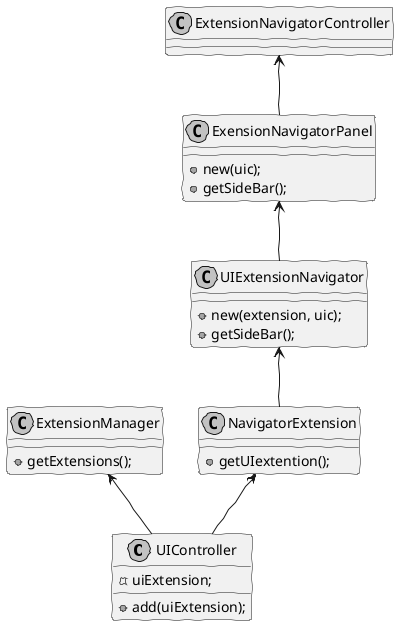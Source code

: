 @startuml core01_01_design_dc.png
skinparam handwritten true
skinparam monochrome true
skinparam packageStyle rect
skinparam defaultFontName FG Virgil
skinparam shadowing false
    
    class UIController {
        -uiExtension;
        +add(uiExtension);
    }    

    class ExtensionManager {
        +getExtensions();
    }
    class NavigatorExtension {
        +getUIextention();
    }

    class UIExtensionNavigator {
        +new(extension, uic);
        +getSideBar();
    }

    class ExensionNavigatorPanel {
        +new(uic);
        +getSideBar();
    }

     class ExtensionNavigatorController{
      }

    
    ExtensionManager <-- UIController
    NavigatorExtension <-- UIController
    UIExtensionNavigator <-- NavigatorExtension
    ExensionNavigatorPanel <-- UIExtensionNavigator
     ExtensionNavigatorController <-- ExensionNavigatorPanel

@enduml